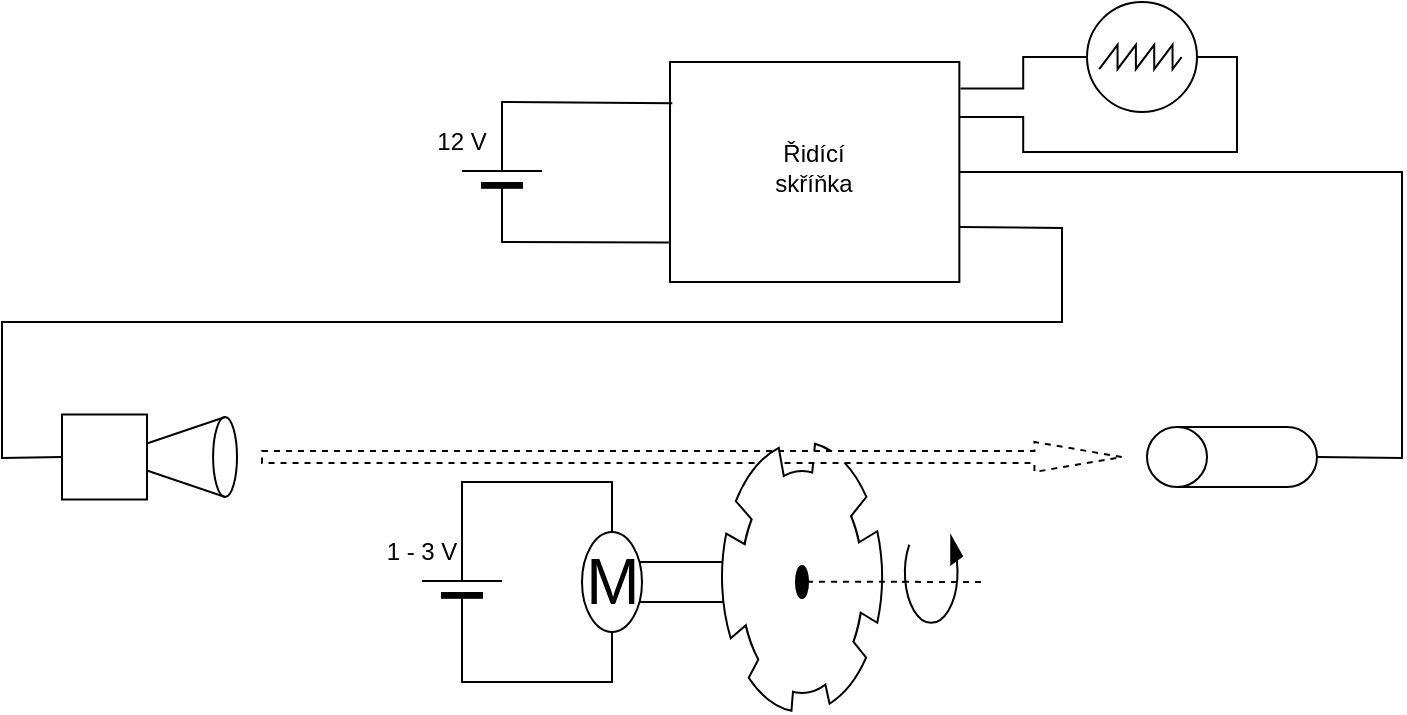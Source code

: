 <mxfile version="20.6.2" type="device"><diagram id="sYPPirtjW-KJSrnh-FHC" name="Stránka-1"><mxGraphModel dx="1205" dy="667" grid="1" gridSize="10" guides="1" tooltips="1" connect="1" arrows="1" fold="1" page="1" pageScale="1" pageWidth="827" pageHeight="1169" math="0" shadow="0"><root><mxCell id="0"/><mxCell id="1" parent="0"/><mxCell id="KfkUzXRqs2_EG2zy8NCm-36" value="" style="endArrow=none;html=1;rounded=0;" parent="1" edge="1"><mxGeometry width="50" height="50" relative="1" as="geometry"><mxPoint x="398" y="310" as="sourcePoint"/><mxPoint x="460" y="310" as="targetPoint"/></mxGeometry></mxCell><mxCell id="KfkUzXRqs2_EG2zy8NCm-37" value="" style="endArrow=none;html=1;rounded=0;exitX=0.8;exitY=0.7;exitDx=0;exitDy=0;exitPerimeter=0;" parent="1" source="KfkUzXRqs2_EG2zy8NCm-35" edge="1"><mxGeometry width="50" height="50" relative="1" as="geometry"><mxPoint x="400" y="330" as="sourcePoint"/><mxPoint x="460" y="330" as="targetPoint"/></mxGeometry></mxCell><mxCell id="KfkUzXRqs2_EG2zy8NCm-34" value="" style="ellipse;whiteSpace=wrap;html=1;strokeWidth=2;" parent="1" vertex="1"><mxGeometry x="450" y="265" width="60" height="110" as="geometry"/></mxCell><mxCell id="KfkUzXRqs2_EG2zy8NCm-83" style="edgeStyle=none;rounded=0;orthogonalLoop=1;jettySize=auto;html=1;exitX=0.5;exitY=0;exitDx=0;exitDy=0;entryX=0.5;entryY=0;entryDx=0;entryDy=0;entryPerimeter=0;strokeColor=default;fillColor=default;endArrow=none;endFill=0;" parent="1" source="KfkUzXRqs2_EG2zy8NCm-35" edge="1"><mxGeometry relative="1" as="geometry"><Array as="points"><mxPoint x="385" y="270"/><mxPoint x="310" y="270"/></Array><mxPoint x="310" y="300" as="targetPoint"/></mxGeometry></mxCell><mxCell id="KfkUzXRqs2_EG2zy8NCm-35" value="M" style="verticalLabelPosition=middle;shadow=0;dashed=0;align=center;html=1;verticalAlign=middle;strokeWidth=1;shape=ellipse;fontSize=32;perimeter=ellipsePerimeter;" parent="1" vertex="1"><mxGeometry x="370" y="295" width="30" height="50" as="geometry"/></mxCell><mxCell id="KfkUzXRqs2_EG2zy8NCm-38" value="" style="endArrow=none;dashed=1;html=1;rounded=0;startArrow=none;" parent="1" edge="1"><mxGeometry width="50" height="50" relative="1" as="geometry"><mxPoint x="531.25" y="320" as="sourcePoint"/><mxPoint x="530" y="320" as="targetPoint"/></mxGeometry></mxCell><mxCell id="KfkUzXRqs2_EG2zy8NCm-57" value="" style="verticalLabelPosition=bottom;shadow=0;dashed=0;align=center;html=1;verticalAlign=top;shape=mxgraph.electrical.rot_mech.verticalLabelPosition=bottom;shadow=0;dashed=0;align=center;fillColor=strokeColor;html=1;verticalAlign=top;strokeWidth=1;shape=mxgraph.electrical.rot_mech.rotation;" parent="1" vertex="1"><mxGeometry x="530" y="297.5" width="30" height="45" as="geometry"/></mxCell><mxCell id="KfkUzXRqs2_EG2zy8NCm-75" value="" style="verticalLabelPosition=bottom;verticalAlign=top;html=1;shape=mxgraph.basic.partConcEllipse;startAngle=0.026;endAngle=0.149;arcWidth=0.5;" parent="1" vertex="1"><mxGeometry x="440" y="250" width="80" height="135" as="geometry"/></mxCell><mxCell id="KfkUzXRqs2_EG2zy8NCm-80" value="" style="html=1;shadow=0;dashed=1;align=center;verticalAlign=middle;shape=mxgraph.arrows2.arrow;dy=0.6;dx=43.78;notch=0;strokeWidth=1;perimeterSpacing=0;" parent="1" vertex="1"><mxGeometry x="210" y="250" width="430" height="15" as="geometry"/></mxCell><mxCell id="KfkUzXRqs2_EG2zy8NCm-68" value="" style="verticalLabelPosition=bottom;verticalAlign=top;html=1;shape=mxgraph.basic.partConcEllipse;startAngle=0.845;endAngle=0.953;arcWidth=0.5;" parent="1" vertex="1"><mxGeometry x="440" y="250" width="80" height="135" as="geometry"/></mxCell><mxCell id="KfkUzXRqs2_EG2zy8NCm-72" value="" style="verticalLabelPosition=bottom;verticalAlign=top;html=1;shape=mxgraph.basic.partConcEllipse;startAngle=0.675;endAngle=0.802;arcWidth=0.5;" parent="1" vertex="1"><mxGeometry x="440" y="250" width="80" height="135" as="geometry"/></mxCell><mxCell id="KfkUzXRqs2_EG2zy8NCm-73" value="" style="verticalLabelPosition=bottom;verticalAlign=top;html=1;shape=mxgraph.basic.partConcEllipse;startAngle=0.521;endAngle=0.616;arcWidth=0.5;" parent="1" vertex="1"><mxGeometry x="440" y="250" width="80" height="135" as="geometry"/></mxCell><mxCell id="KfkUzXRqs2_EG2zy8NCm-76" value="" style="verticalLabelPosition=bottom;verticalAlign=top;html=1;shape=mxgraph.basic.partConcEllipse;startAngle=0.352;endAngle=0.444;arcWidth=0.5;" parent="1" vertex="1"><mxGeometry x="440" y="250" width="80" height="135" as="geometry"/></mxCell><mxCell id="KfkUzXRqs2_EG2zy8NCm-77" value="" style="verticalLabelPosition=bottom;verticalAlign=top;html=1;shape=mxgraph.basic.partConcEllipse;startAngle=0.195;endAngle=0.305;arcWidth=0.5;" parent="1" vertex="1"><mxGeometry x="440" y="250" width="80" height="135" as="geometry"/></mxCell><mxCell id="KfkUzXRqs2_EG2zy8NCm-69" value="" style="ellipse;whiteSpace=wrap;html=1;strokeColor=none;" parent="1" vertex="1"><mxGeometry x="450" y="265" width="60" height="110" as="geometry"/></mxCell><mxCell id="KfkUzXRqs2_EG2zy8NCm-74" value="" style="ellipse;whiteSpace=wrap;html=1;strokeColor=default;strokeWidth=2;gradientColor=none;verticalAlign=top;fillColor=#000000;" parent="1" vertex="1"><mxGeometry x="477.5" y="312.5" width="5" height="15" as="geometry"/></mxCell><mxCell id="KfkUzXRqs2_EG2zy8NCm-55" value="" style="endArrow=none;dashed=1;html=1;rounded=0;" parent="1" edge="1"><mxGeometry width="50" height="50" relative="1" as="geometry"><mxPoint x="482.5" y="319.83" as="sourcePoint"/><mxPoint x="570" y="320" as="targetPoint"/></mxGeometry></mxCell><mxCell id="KfkUzXRqs2_EG2zy8NCm-84" style="edgeStyle=none;rounded=0;orthogonalLoop=1;jettySize=auto;html=1;exitX=0.5;exitY=1;exitDx=0;exitDy=0;exitPerimeter=0;entryX=0.5;entryY=1;entryDx=0;entryDy=0;strokeColor=default;fillColor=default;endArrow=none;endFill=0;" parent="1" target="KfkUzXRqs2_EG2zy8NCm-35" edge="1"><mxGeometry relative="1" as="geometry"><Array as="points"><mxPoint x="310" y="370"/><mxPoint x="350" y="370"/><mxPoint x="385" y="370"/></Array><mxPoint x="310" y="340" as="sourcePoint"/></mxGeometry></mxCell><mxCell id="KfkUzXRqs2_EG2zy8NCm-85" value="1 - 3 V" style="text;html=1;strokeColor=none;fillColor=none;align=center;verticalAlign=middle;whiteSpace=wrap;rounded=0;" parent="1" vertex="1"><mxGeometry x="260" y="290" width="60" height="30" as="geometry"/></mxCell><mxCell id="KfkUzXRqs2_EG2zy8NCm-104" style="edgeStyle=none;rounded=0;orthogonalLoop=1;jettySize=auto;html=1;endArrow=none;endFill=0;strokeColor=default;fillColor=default;exitX=-0.004;exitY=0.82;exitDx=0;exitDy=0;exitPerimeter=0;" parent="1" source="KfkUzXRqs2_EG2zy8NCm-93" edge="1"><mxGeometry relative="1" as="geometry"><mxPoint x="330" y="135" as="targetPoint"/><Array as="points"><mxPoint x="330" y="150"/></Array><mxPoint x="410" y="150" as="sourcePoint"/></mxGeometry></mxCell><mxCell id="KfkUzXRqs2_EG2zy8NCm-93" value="" style="rounded=0;whiteSpace=wrap;html=1;strokeWidth=1;verticalAlign=top;" parent="1" vertex="1"><mxGeometry x="414" y="60" width="144.68" height="110" as="geometry"/></mxCell><mxCell id="KfkUzXRqs2_EG2zy8NCm-96" style="edgeStyle=none;rounded=0;orthogonalLoop=1;jettySize=auto;html=1;exitX=0.5;exitY=1;exitDx=0;exitDy=0;exitPerimeter=0;entryX=1;entryY=0.5;entryDx=0;entryDy=0;endArrow=none;endFill=0;strokeColor=default;fillColor=default;" parent="1" source="KfkUzXRqs2_EG2zy8NCm-95" target="KfkUzXRqs2_EG2zy8NCm-93" edge="1"><mxGeometry relative="1" as="geometry"><Array as="points"><mxPoint x="780" y="258"/><mxPoint x="780" y="115"/></Array></mxGeometry></mxCell><mxCell id="KfkUzXRqs2_EG2zy8NCm-95" value="" style="shape=cylinder3;whiteSpace=wrap;html=1;boundedLbl=1;backgroundOutline=1;size=15;strokeWidth=1;verticalAlign=top;rotation=-90;" parent="1" vertex="1"><mxGeometry x="680" y="215" width="30" height="85" as="geometry"/></mxCell><mxCell id="KfkUzXRqs2_EG2zy8NCm-97" value="" style="verticalLabelPosition=bottom;verticalAlign=top;html=1;shape=mxgraph.basic.cone;strokeColor=default;strokeWidth=1;fillColor=none;gradientColor=none;rotation=-90;" parent="1" vertex="1"><mxGeometry x="145" y="225" width="40" height="65" as="geometry"/></mxCell><mxCell id="KfkUzXRqs2_EG2zy8NCm-100" style="edgeStyle=none;rounded=0;orthogonalLoop=1;jettySize=auto;html=1;exitX=0;exitY=0.5;exitDx=0;exitDy=0;entryX=1;entryY=0.75;entryDx=0;entryDy=0;endArrow=none;endFill=0;strokeColor=default;fillColor=default;" parent="1" source="KfkUzXRqs2_EG2zy8NCm-98" target="KfkUzXRqs2_EG2zy8NCm-93" edge="1"><mxGeometry relative="1" as="geometry"><Array as="points"><mxPoint x="80" y="258"/><mxPoint x="80" y="190"/><mxPoint x="610" y="190"/><mxPoint x="610" y="143"/></Array></mxGeometry></mxCell><mxCell id="KfkUzXRqs2_EG2zy8NCm-98" value="" style="whiteSpace=wrap;html=1;aspect=fixed;strokeWidth=1;verticalAlign=top;" parent="1" vertex="1"><mxGeometry x="110" y="236.25" width="42.5" height="42.5" as="geometry"/></mxCell><mxCell id="KfkUzXRqs2_EG2zy8NCm-103" style="edgeStyle=none;rounded=0;orthogonalLoop=1;jettySize=auto;html=1;exitX=0.5;exitY=0;exitDx=0;exitDy=0;exitPerimeter=0;endArrow=none;endFill=0;strokeColor=default;fillColor=default;entryX=0.008;entryY=0.188;entryDx=0;entryDy=0;entryPerimeter=0;" parent="1" target="KfkUzXRqs2_EG2zy8NCm-93" edge="1"><mxGeometry relative="1" as="geometry"><Array as="points"><mxPoint x="330" y="80"/></Array><mxPoint x="330" y="95" as="sourcePoint"/><mxPoint x="410" y="80" as="targetPoint"/></mxGeometry></mxCell><mxCell id="KfkUzXRqs2_EG2zy8NCm-102" value="12 V" style="text;html=1;strokeColor=none;fillColor=none;align=center;verticalAlign=middle;whiteSpace=wrap;rounded=0;" parent="1" vertex="1"><mxGeometry x="280" y="85" width="60" height="30" as="geometry"/></mxCell><mxCell id="KfkUzXRqs2_EG2zy8NCm-105" value="Řidící skříňka" style="text;html=1;strokeColor=none;fillColor=none;align=center;verticalAlign=middle;whiteSpace=wrap;rounded=0;" parent="1" vertex="1"><mxGeometry x="456.34" y="97.5" width="60" height="30" as="geometry"/></mxCell><mxCell id="QisUNht09DrkCBbEun5L-2" style="edgeStyle=orthogonalEdgeStyle;rounded=0;orthogonalLoop=1;jettySize=auto;html=1;endArrow=none;endFill=0;entryX=1.004;entryY=0.12;entryDx=0;entryDy=0;entryPerimeter=0;" edge="1" parent="1" source="QisUNht09DrkCBbEun5L-1" target="KfkUzXRqs2_EG2zy8NCm-93"><mxGeometry relative="1" as="geometry"><mxPoint x="570" y="70" as="targetPoint"/></mxGeometry></mxCell><mxCell id="QisUNht09DrkCBbEun5L-3" style="edgeStyle=orthogonalEdgeStyle;rounded=0;orthogonalLoop=1;jettySize=auto;html=1;exitX=1;exitY=0.5;exitDx=0;exitDy=0;exitPerimeter=0;entryX=1;entryY=0.25;entryDx=0;entryDy=0;strokeColor=default;endArrow=none;endFill=0;" edge="1" parent="1" source="QisUNht09DrkCBbEun5L-1" target="KfkUzXRqs2_EG2zy8NCm-93"><mxGeometry relative="1" as="geometry"/></mxCell><mxCell id="QisUNht09DrkCBbEun5L-1" value="" style="perimeter=ellipsePerimeter;verticalLabelPosition=bottom;shadow=0;dashed=0;align=center;html=1;verticalAlign=top;shape=mxgraph.electrical.instruments.oscilloscope;" vertex="1" parent="1"><mxGeometry x="620" y="30" width="60" height="55" as="geometry"/></mxCell><mxCell id="QisUNht09DrkCBbEun5L-4" value="" style="verticalLabelPosition=bottom;shadow=0;dashed=0;align=center;fillColor=strokeColor;html=1;verticalAlign=top;strokeWidth=1;shape=mxgraph.electrical.miscellaneous.monocell_battery;rotation=-90;" vertex="1" parent="1"><mxGeometry x="280" y="302.5" width="60" height="40" as="geometry"/></mxCell><mxCell id="QisUNht09DrkCBbEun5L-5" value="" style="verticalLabelPosition=bottom;shadow=0;dashed=0;align=center;fillColor=strokeColor;html=1;verticalAlign=top;strokeWidth=1;shape=mxgraph.electrical.miscellaneous.monocell_battery;rotation=-90;" vertex="1" parent="1"><mxGeometry x="300" y="97.5" width="60" height="40" as="geometry"/></mxCell></root></mxGraphModel></diagram></mxfile>